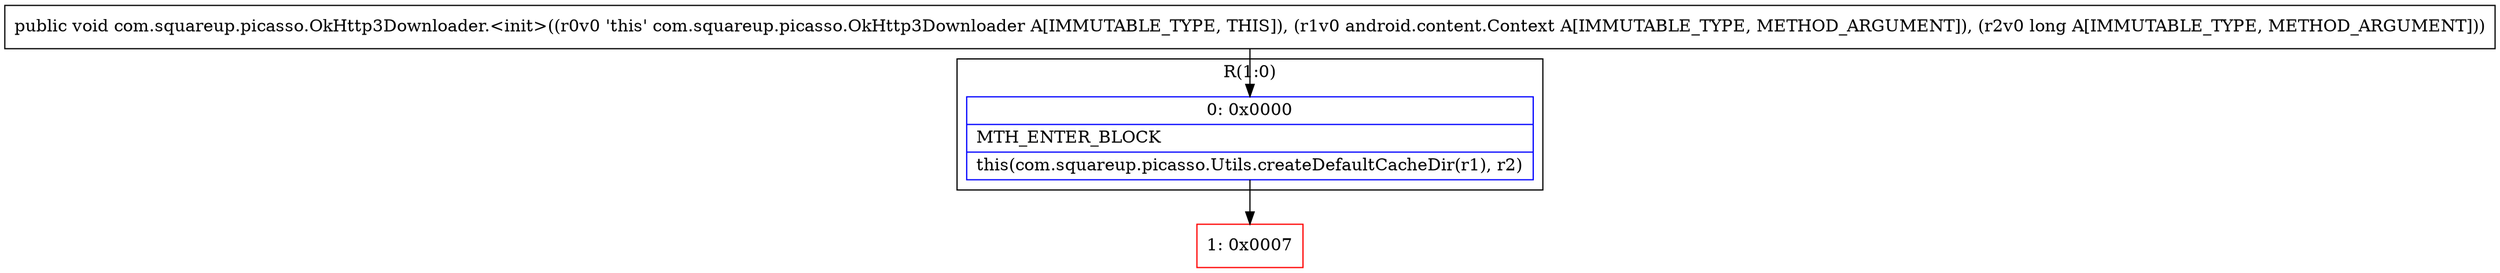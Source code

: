 digraph "CFG forcom.squareup.picasso.OkHttp3Downloader.\<init\>(Landroid\/content\/Context;J)V" {
subgraph cluster_Region_1115837222 {
label = "R(1:0)";
node [shape=record,color=blue];
Node_0 [shape=record,label="{0\:\ 0x0000|MTH_ENTER_BLOCK\l|this(com.squareup.picasso.Utils.createDefaultCacheDir(r1), r2)\l}"];
}
Node_1 [shape=record,color=red,label="{1\:\ 0x0007}"];
MethodNode[shape=record,label="{public void com.squareup.picasso.OkHttp3Downloader.\<init\>((r0v0 'this' com.squareup.picasso.OkHttp3Downloader A[IMMUTABLE_TYPE, THIS]), (r1v0 android.content.Context A[IMMUTABLE_TYPE, METHOD_ARGUMENT]), (r2v0 long A[IMMUTABLE_TYPE, METHOD_ARGUMENT])) }"];
MethodNode -> Node_0;
Node_0 -> Node_1;
}


